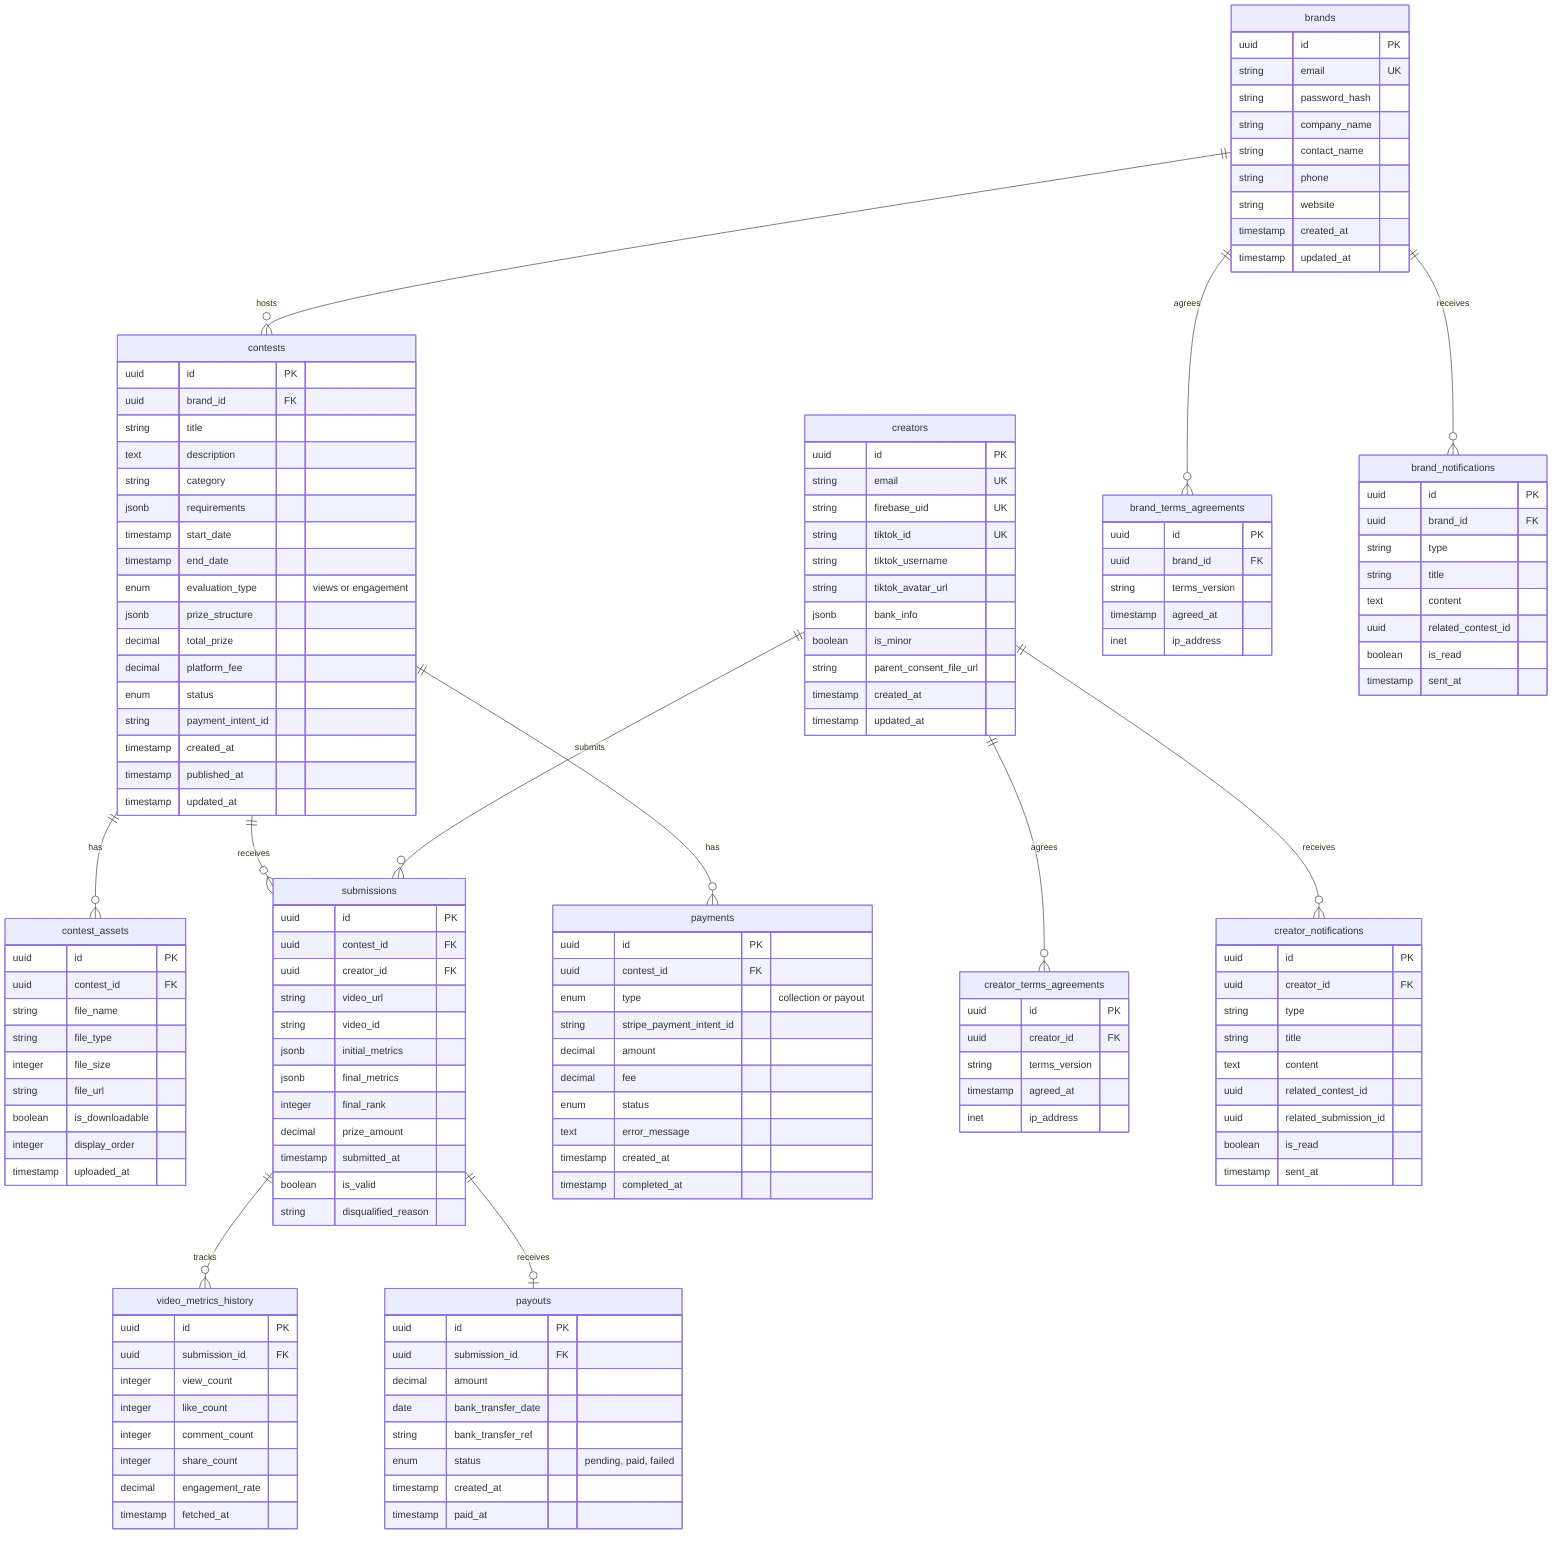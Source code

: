 erDiagram
    %% ブランド関連
    brands {
        uuid id PK
        string email UK
        string password_hash
        string company_name
        string contact_name
        string phone
        string website
        timestamp created_at
        timestamp updated_at
    }
    
    %% クリエイター関連
    creators {
        uuid id PK
        string email UK
        string firebase_uid UK
        string tiktok_id UK
        string tiktok_username
        string tiktok_avatar_url
        jsonb bank_info
        boolean is_minor
        string parent_consent_file_url
        timestamp created_at
        timestamp updated_at
    }
    
    %% コンテスト関連
    contests {
        uuid id PK
        uuid brand_id FK
        string title
        text description
        string category
        jsonb requirements
        timestamp start_date
        timestamp end_date
        enum evaluation_type "views or engagement"
        jsonb prize_structure
        decimal total_prize
        decimal platform_fee
        enum status
        string payment_intent_id
        timestamp created_at
        timestamp published_at
        timestamp updated_at
    }
    
    contest_assets {
        uuid id PK
        uuid contest_id FK
        string file_name
        string file_type
        integer file_size
        string file_url
        boolean is_downloadable
        integer display_order
        timestamp uploaded_at
    }
    
    %% 応募関連
    submissions {
        uuid id PK
        uuid contest_id FK
        uuid creator_id FK
        string video_url
        string video_id
        jsonb initial_metrics
        jsonb final_metrics
        integer final_rank
        decimal prize_amount
        timestamp submitted_at
        boolean is_valid
        string disqualified_reason
    }
    
    video_metrics_history {
        uuid id PK
        uuid submission_id FK
        integer view_count
        integer like_count
        integer comment_count
        integer share_count
        decimal engagement_rate
        timestamp fetched_at
    }
    
    %% 決済関連
    payments {
        uuid id PK
        uuid contest_id FK
        enum type "collection or payout"
        string stripe_payment_intent_id
        decimal amount
        decimal fee
        enum status
        text error_message
        timestamp created_at
        timestamp completed_at
    }
    
    payouts {
        uuid id PK
        uuid submission_id FK
        decimal amount
        date bank_transfer_date
        string bank_transfer_ref
        enum status "pending, paid, failed"
        timestamp created_at
        timestamp paid_at
    }
    
    %% 利用規約・通知関連
    brand_terms_agreements {
        uuid id PK
        uuid brand_id FK
        string terms_version
        timestamp agreed_at
        inet ip_address
    }
    
    creator_terms_agreements {
        uuid id PK
        uuid creator_id FK
        string terms_version
        timestamp agreed_at
        inet ip_address
    }
    
    brand_notifications {
        uuid id PK
        uuid brand_id FK
        string type
        string title
        text content
        uuid related_contest_id
        boolean is_read
        timestamp sent_at
    }
    
    creator_notifications {
        uuid id PK
        uuid creator_id FK
        string type
        string title
        text content
        uuid related_contest_id
        uuid related_submission_id
        boolean is_read
        timestamp sent_at
    }
    
    %% リレーションシップ
    brands ||--o{ contests : "hosts"
    contests ||--o{ contest_assets : "has"
    contests ||--o{ submissions : "receives"
    creators ||--o{ submissions : "submits"
    submissions ||--o{ video_metrics_history : "tracks"
    contests ||--o{ payments : "has"
    submissions ||--o| payouts : "receives"
    brands ||--o{ brand_terms_agreements : "agrees"
    creators ||--o{ creator_terms_agreements : "agrees"
    brands ||--o{ brand_notifications : "receives"
    creators ||--o{ creator_notifications : "receives"